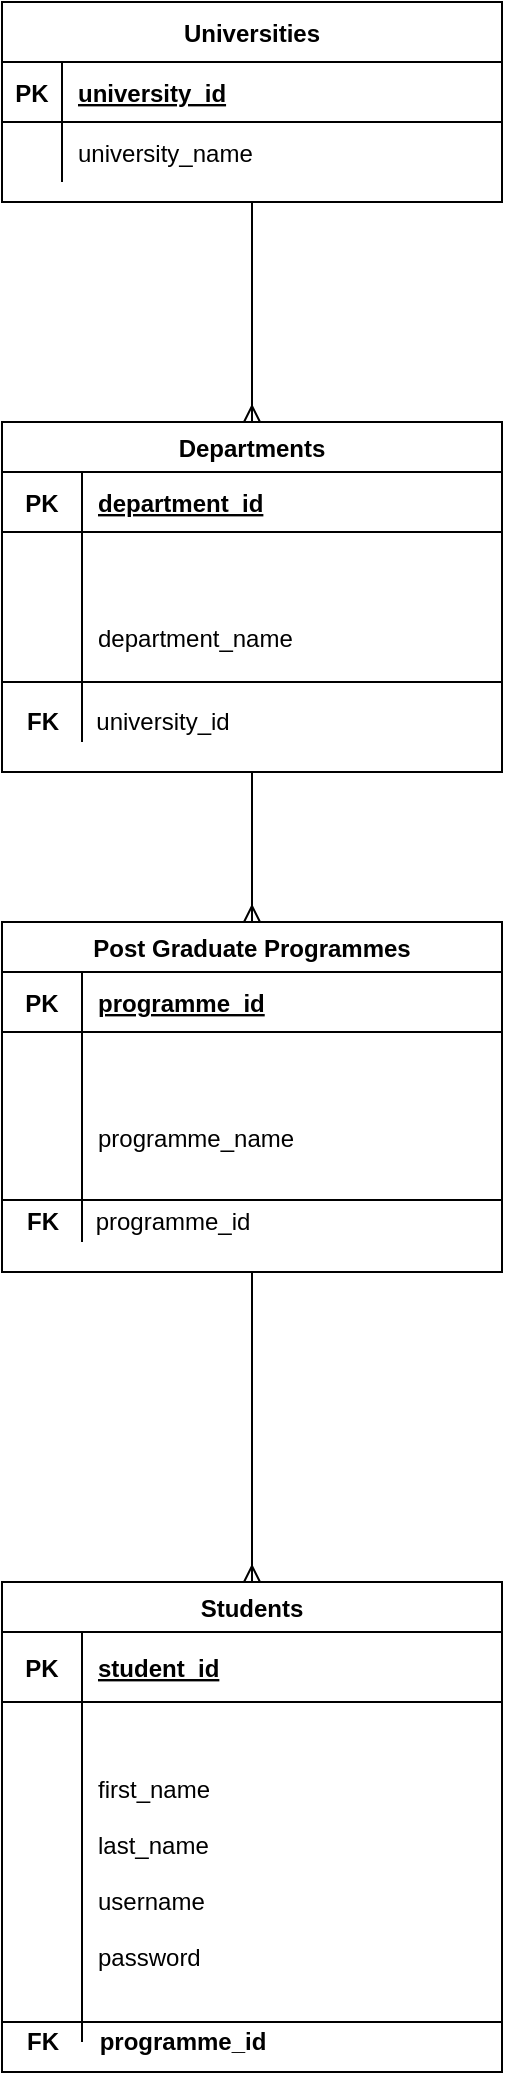 <mxfile version="13.10.9" type="github">
  <diagram id="R2lEEEUBdFMjLlhIrx00" name="Page-1">
    <mxGraphModel dx="868" dy="1550" grid="1" gridSize="10" guides="1" tooltips="1" connect="1" arrows="1" fold="1" page="1" pageScale="1" pageWidth="850" pageHeight="1100" math="0" shadow="0" extFonts="Permanent Marker^https://fonts.googleapis.com/css?family=Permanent+Marker">
      <root>
        <mxCell id="0" />
        <mxCell id="1" parent="0" />
        <mxCell id="wv9HqOi9szLo1IIF1QLG-2" style="edgeStyle=orthogonalEdgeStyle;rounded=0;orthogonalLoop=1;jettySize=auto;html=1;exitX=0.5;exitY=1;exitDx=0;exitDy=0;endArrow=ERmany;endFill=0;" edge="1" parent="1" source="C-vyLk0tnHw3VtMMgP7b-23">
          <mxGeometry relative="1" as="geometry">
            <mxPoint x="365" y="190" as="targetPoint" />
          </mxGeometry>
        </mxCell>
        <mxCell id="C-vyLk0tnHw3VtMMgP7b-23" value="Universities" style="shape=table;startSize=30;container=1;collapsible=1;childLayout=tableLayout;fixedRows=1;rowLines=0;fontStyle=1;align=center;resizeLast=1;" parent="1" vertex="1">
          <mxGeometry x="240" y="-20" width="250" height="100" as="geometry">
            <mxRectangle x="240" y="-20" width="90" height="30" as="alternateBounds" />
          </mxGeometry>
        </mxCell>
        <mxCell id="C-vyLk0tnHw3VtMMgP7b-24" value="" style="shape=partialRectangle;collapsible=0;dropTarget=0;pointerEvents=0;fillColor=none;points=[[0,0.5],[1,0.5]];portConstraint=eastwest;top=0;left=0;right=0;bottom=1;" parent="C-vyLk0tnHw3VtMMgP7b-23" vertex="1">
          <mxGeometry y="30" width="250" height="30" as="geometry" />
        </mxCell>
        <mxCell id="C-vyLk0tnHw3VtMMgP7b-25" value="PK" style="shape=partialRectangle;overflow=hidden;connectable=0;fillColor=none;top=0;left=0;bottom=0;right=0;fontStyle=1;" parent="C-vyLk0tnHw3VtMMgP7b-24" vertex="1">
          <mxGeometry width="30" height="30" as="geometry" />
        </mxCell>
        <mxCell id="C-vyLk0tnHw3VtMMgP7b-26" value="university_id" style="shape=partialRectangle;overflow=hidden;connectable=0;fillColor=none;top=0;left=0;bottom=0;right=0;align=left;spacingLeft=6;fontStyle=5;" parent="C-vyLk0tnHw3VtMMgP7b-24" vertex="1">
          <mxGeometry x="30" width="220" height="30" as="geometry" />
        </mxCell>
        <mxCell id="C-vyLk0tnHw3VtMMgP7b-27" value="" style="shape=partialRectangle;collapsible=0;dropTarget=0;pointerEvents=0;fillColor=none;points=[[0,0.5],[1,0.5]];portConstraint=eastwest;top=0;left=0;right=0;bottom=0;" parent="C-vyLk0tnHw3VtMMgP7b-23" vertex="1">
          <mxGeometry y="60" width="250" height="30" as="geometry" />
        </mxCell>
        <mxCell id="C-vyLk0tnHw3VtMMgP7b-28" value="" style="shape=partialRectangle;overflow=hidden;connectable=0;fillColor=none;top=0;left=0;bottom=0;right=0;" parent="C-vyLk0tnHw3VtMMgP7b-27" vertex="1">
          <mxGeometry width="30" height="30" as="geometry" />
        </mxCell>
        <mxCell id="C-vyLk0tnHw3VtMMgP7b-29" value="university_name" style="shape=partialRectangle;overflow=hidden;connectable=0;fillColor=none;top=0;left=0;bottom=0;right=0;align=left;spacingLeft=6;" parent="C-vyLk0tnHw3VtMMgP7b-27" vertex="1">
          <mxGeometry x="30" width="220" height="30" as="geometry" />
        </mxCell>
        <mxCell id="wv9HqOi9szLo1IIF1QLG-53" style="edgeStyle=orthogonalEdgeStyle;rounded=0;orthogonalLoop=1;jettySize=auto;html=1;exitX=0.5;exitY=1;exitDx=0;exitDy=0;entryX=0.5;entryY=0;entryDx=0;entryDy=0;endArrow=ERmany;endFill=0;" edge="1" parent="1" source="wv9HqOi9szLo1IIF1QLG-39" target="wv9HqOi9szLo1IIF1QLG-62">
          <mxGeometry relative="1" as="geometry">
            <mxPoint x="365" y="430" as="targetPoint" />
          </mxGeometry>
        </mxCell>
        <mxCell id="wv9HqOi9szLo1IIF1QLG-39" value="Departments" style="shape=table;startSize=25;container=1;collapsible=1;childLayout=tableLayout;fixedRows=1;rowLines=0;fontStyle=1;align=center;resizeLast=1;" vertex="1" parent="1">
          <mxGeometry x="240" y="190" width="250" height="175" as="geometry">
            <mxRectangle x="240" y="-20" width="90" height="30" as="alternateBounds" />
          </mxGeometry>
        </mxCell>
        <mxCell id="wv9HqOi9szLo1IIF1QLG-40" value="" style="shape=partialRectangle;collapsible=0;dropTarget=0;pointerEvents=0;fillColor=none;points=[[0,0.5],[1,0.5]];portConstraint=eastwest;top=0;left=0;right=0;bottom=1;" vertex="1" parent="wv9HqOi9szLo1IIF1QLG-39">
          <mxGeometry y="25" width="250" height="30" as="geometry" />
        </mxCell>
        <mxCell id="wv9HqOi9szLo1IIF1QLG-41" value="PK" style="shape=partialRectangle;overflow=hidden;connectable=0;fillColor=none;top=0;left=0;bottom=0;right=0;fontStyle=1;" vertex="1" parent="wv9HqOi9szLo1IIF1QLG-40">
          <mxGeometry width="40" height="30" as="geometry" />
        </mxCell>
        <mxCell id="wv9HqOi9szLo1IIF1QLG-42" value="department_id" style="shape=partialRectangle;overflow=hidden;connectable=0;fillColor=none;top=0;left=0;bottom=0;right=0;align=left;spacingLeft=6;fontStyle=5;" vertex="1" parent="wv9HqOi9szLo1IIF1QLG-40">
          <mxGeometry x="40" width="210" height="30" as="geometry" />
        </mxCell>
        <mxCell id="wv9HqOi9szLo1IIF1QLG-43" value="" style="shape=partialRectangle;collapsible=0;dropTarget=0;pointerEvents=0;fillColor=none;points=[[0,0.5],[1,0.5]];portConstraint=eastwest;top=0;left=0;right=0;bottom=0;" vertex="1" parent="wv9HqOi9szLo1IIF1QLG-39">
          <mxGeometry y="55" width="250" height="105" as="geometry" />
        </mxCell>
        <mxCell id="wv9HqOi9szLo1IIF1QLG-44" value="" style="shape=partialRectangle;overflow=hidden;connectable=0;fillColor=none;top=0;left=0;bottom=0;right=0;verticalAlign=bottom;" vertex="1" parent="wv9HqOi9szLo1IIF1QLG-43">
          <mxGeometry width="40" height="105" as="geometry" />
        </mxCell>
        <mxCell id="wv9HqOi9szLo1IIF1QLG-45" value="department_name" style="shape=partialRectangle;overflow=hidden;connectable=0;fillColor=none;top=0;left=0;bottom=0;right=0;align=left;spacingLeft=6;" vertex="1" parent="wv9HqOi9szLo1IIF1QLG-43">
          <mxGeometry x="40" width="210" height="105" as="geometry" />
        </mxCell>
        <mxCell id="wv9HqOi9szLo1IIF1QLG-55" value="" style="shape=partialRectangle;overflow=hidden;connectable=0;fillColor=none;top=0;left=0;bottom=0;right=0;" vertex="1" parent="1">
          <mxGeometry x="250" y="255" width="30" height="30" as="geometry" />
        </mxCell>
        <mxCell id="wv9HqOi9szLo1IIF1QLG-56" value="&lt;b&gt;FK&lt;/b&gt;" style="text;html=1;align=center;verticalAlign=middle;resizable=0;points=[];autosize=1;" vertex="1" parent="1">
          <mxGeometry x="245" y="330" width="30" height="20" as="geometry" />
        </mxCell>
        <mxCell id="wv9HqOi9szLo1IIF1QLG-57" value="" style="endArrow=none;html=1;rounded=0;" edge="1" parent="1">
          <mxGeometry relative="1" as="geometry">
            <mxPoint x="240" y="320" as="sourcePoint" />
            <mxPoint x="400" y="320" as="targetPoint" />
          </mxGeometry>
        </mxCell>
        <mxCell id="wv9HqOi9szLo1IIF1QLG-58" value="" style="resizable=0;html=1;align=right;verticalAlign=bottom;" connectable="0" vertex="1" parent="wv9HqOi9szLo1IIF1QLG-57">
          <mxGeometry x="1" relative="1" as="geometry" />
        </mxCell>
        <mxCell id="wv9HqOi9szLo1IIF1QLG-59" value="" style="endArrow=none;html=1;rounded=0;" edge="1" parent="1">
          <mxGeometry relative="1" as="geometry">
            <mxPoint x="330" y="320" as="sourcePoint" />
            <mxPoint x="490" y="320" as="targetPoint" />
          </mxGeometry>
        </mxCell>
        <mxCell id="wv9HqOi9szLo1IIF1QLG-60" value="" style="resizable=0;html=1;align=right;verticalAlign=bottom;" connectable="0" vertex="1" parent="wv9HqOi9szLo1IIF1QLG-59">
          <mxGeometry x="1" relative="1" as="geometry" />
        </mxCell>
        <mxCell id="wv9HqOi9szLo1IIF1QLG-61" value="university_id" style="text;html=1;align=center;verticalAlign=middle;resizable=0;points=[];autosize=1;" vertex="1" parent="1">
          <mxGeometry x="280" y="330" width="80" height="20" as="geometry" />
        </mxCell>
        <mxCell id="wv9HqOi9szLo1IIF1QLG-82" style="edgeStyle=orthogonalEdgeStyle;rounded=0;orthogonalLoop=1;jettySize=auto;html=1;exitX=0.5;exitY=1;exitDx=0;exitDy=0;entryX=0.5;entryY=0;entryDx=0;entryDy=0;endArrow=ERmany;endFill=0;" edge="1" parent="1" source="wv9HqOi9szLo1IIF1QLG-62" target="wv9HqOi9szLo1IIF1QLG-75">
          <mxGeometry relative="1" as="geometry" />
        </mxCell>
        <mxCell id="wv9HqOi9szLo1IIF1QLG-62" value="Post Graduate Programmes" style="shape=table;startSize=25;container=1;collapsible=1;childLayout=tableLayout;fixedRows=1;rowLines=0;fontStyle=1;align=center;resizeLast=1;" vertex="1" parent="1">
          <mxGeometry x="240" y="440" width="250" height="175" as="geometry">
            <mxRectangle x="240" y="-20" width="90" height="30" as="alternateBounds" />
          </mxGeometry>
        </mxCell>
        <mxCell id="wv9HqOi9szLo1IIF1QLG-63" value="" style="shape=partialRectangle;collapsible=0;dropTarget=0;pointerEvents=0;fillColor=none;points=[[0,0.5],[1,0.5]];portConstraint=eastwest;top=0;left=0;right=0;bottom=1;" vertex="1" parent="wv9HqOi9szLo1IIF1QLG-62">
          <mxGeometry y="25" width="250" height="30" as="geometry" />
        </mxCell>
        <mxCell id="wv9HqOi9szLo1IIF1QLG-64" value="PK" style="shape=partialRectangle;overflow=hidden;connectable=0;fillColor=none;top=0;left=0;bottom=0;right=0;fontStyle=1;" vertex="1" parent="wv9HqOi9szLo1IIF1QLG-63">
          <mxGeometry width="40" height="30" as="geometry" />
        </mxCell>
        <mxCell id="wv9HqOi9szLo1IIF1QLG-65" value="programme_id" style="shape=partialRectangle;overflow=hidden;connectable=0;fillColor=none;top=0;left=0;bottom=0;right=0;align=left;spacingLeft=6;fontStyle=5;" vertex="1" parent="wv9HqOi9szLo1IIF1QLG-63">
          <mxGeometry x="40" width="210" height="30" as="geometry" />
        </mxCell>
        <mxCell id="wv9HqOi9szLo1IIF1QLG-66" value="" style="shape=partialRectangle;collapsible=0;dropTarget=0;pointerEvents=0;fillColor=none;points=[[0,0.5],[1,0.5]];portConstraint=eastwest;top=0;left=0;right=0;bottom=0;" vertex="1" parent="wv9HqOi9szLo1IIF1QLG-62">
          <mxGeometry y="55" width="250" height="105" as="geometry" />
        </mxCell>
        <mxCell id="wv9HqOi9szLo1IIF1QLG-67" value="" style="shape=partialRectangle;overflow=hidden;connectable=0;fillColor=none;top=0;left=0;bottom=0;right=0;verticalAlign=bottom;" vertex="1" parent="wv9HqOi9szLo1IIF1QLG-66">
          <mxGeometry width="40" height="105" as="geometry" />
        </mxCell>
        <mxCell id="wv9HqOi9szLo1IIF1QLG-68" value="programme_name" style="shape=partialRectangle;overflow=hidden;connectable=0;fillColor=none;top=0;left=0;bottom=0;right=0;align=left;spacingLeft=6;" vertex="1" parent="wv9HqOi9szLo1IIF1QLG-66">
          <mxGeometry x="40" width="210" height="105" as="geometry" />
        </mxCell>
        <mxCell id="wv9HqOi9szLo1IIF1QLG-69" value="&lt;b&gt;FK&lt;/b&gt;" style="text;html=1;align=center;verticalAlign=middle;resizable=0;points=[];autosize=1;" vertex="1" parent="1">
          <mxGeometry x="245" y="580" width="30" height="20" as="geometry" />
        </mxCell>
        <mxCell id="wv9HqOi9szLo1IIF1QLG-70" value="&lt;span style=&quot;text-align: left&quot;&gt;programme&lt;/span&gt;_id" style="text;html=1;align=center;verticalAlign=middle;resizable=0;points=[];autosize=1;" vertex="1" parent="1">
          <mxGeometry x="280" y="580" width="90" height="20" as="geometry" />
        </mxCell>
        <mxCell id="wv9HqOi9szLo1IIF1QLG-71" value="" style="endArrow=none;html=1;rounded=0;" edge="1" parent="1">
          <mxGeometry relative="1" as="geometry">
            <mxPoint x="240" y="579" as="sourcePoint" />
            <mxPoint x="400" y="579" as="targetPoint" />
          </mxGeometry>
        </mxCell>
        <mxCell id="wv9HqOi9szLo1IIF1QLG-72" value="" style="resizable=0;html=1;align=right;verticalAlign=bottom;" connectable="0" vertex="1" parent="wv9HqOi9szLo1IIF1QLG-71">
          <mxGeometry x="1" relative="1" as="geometry" />
        </mxCell>
        <mxCell id="wv9HqOi9szLo1IIF1QLG-73" value="" style="endArrow=none;html=1;rounded=0;" edge="1" parent="1">
          <mxGeometry relative="1" as="geometry">
            <mxPoint x="330" y="579" as="sourcePoint" />
            <mxPoint x="490" y="579" as="targetPoint" />
          </mxGeometry>
        </mxCell>
        <mxCell id="wv9HqOi9szLo1IIF1QLG-74" value="" style="resizable=0;html=1;align=right;verticalAlign=bottom;" connectable="0" vertex="1" parent="wv9HqOi9szLo1IIF1QLG-73">
          <mxGeometry x="1" relative="1" as="geometry" />
        </mxCell>
        <mxCell id="wv9HqOi9szLo1IIF1QLG-75" value="Students" style="shape=table;startSize=25;container=1;collapsible=1;childLayout=tableLayout;fixedRows=1;rowLines=0;fontStyle=1;align=center;resizeLast=1;" vertex="1" parent="1">
          <mxGeometry x="240" y="770" width="250" height="245" as="geometry">
            <mxRectangle x="240" y="-20" width="90" height="30" as="alternateBounds" />
          </mxGeometry>
        </mxCell>
        <mxCell id="wv9HqOi9szLo1IIF1QLG-76" value="" style="shape=partialRectangle;collapsible=0;dropTarget=0;pointerEvents=0;fillColor=none;points=[[0,0.5],[1,0.5]];portConstraint=eastwest;top=0;left=0;right=0;bottom=1;" vertex="1" parent="wv9HqOi9szLo1IIF1QLG-75">
          <mxGeometry y="25" width="250" height="35" as="geometry" />
        </mxCell>
        <mxCell id="wv9HqOi9szLo1IIF1QLG-77" value="PK" style="shape=partialRectangle;overflow=hidden;connectable=0;fillColor=none;top=0;left=0;bottom=0;right=0;fontStyle=1;" vertex="1" parent="wv9HqOi9szLo1IIF1QLG-76">
          <mxGeometry width="40" height="35" as="geometry" />
        </mxCell>
        <mxCell id="wv9HqOi9szLo1IIF1QLG-78" value="student_id" style="shape=partialRectangle;overflow=hidden;connectable=0;fillColor=none;top=0;left=0;bottom=0;right=0;align=left;spacingLeft=6;fontStyle=5;" vertex="1" parent="wv9HqOi9szLo1IIF1QLG-76">
          <mxGeometry x="40" width="210" height="35" as="geometry" />
        </mxCell>
        <mxCell id="wv9HqOi9szLo1IIF1QLG-79" value="" style="shape=partialRectangle;collapsible=0;dropTarget=0;pointerEvents=0;fillColor=none;points=[[0,0.5],[1,0.5]];portConstraint=eastwest;top=0;left=0;right=0;bottom=0;" vertex="1" parent="wv9HqOi9szLo1IIF1QLG-75">
          <mxGeometry y="60" width="250" height="170" as="geometry" />
        </mxCell>
        <mxCell id="wv9HqOi9szLo1IIF1QLG-80" value="" style="shape=partialRectangle;overflow=hidden;connectable=0;fillColor=none;top=0;left=0;bottom=0;right=0;verticalAlign=bottom;" vertex="1" parent="wv9HqOi9szLo1IIF1QLG-79">
          <mxGeometry width="40" height="170" as="geometry" />
        </mxCell>
        <mxCell id="wv9HqOi9szLo1IIF1QLG-81" value="first_name&#xa;&#xa;last_name&#xa;&#xa;username&#xa;&#xa;password" style="shape=partialRectangle;overflow=hidden;connectable=0;fillColor=none;top=0;left=0;bottom=0;right=0;align=left;spacingLeft=6;" vertex="1" parent="wv9HqOi9szLo1IIF1QLG-79">
          <mxGeometry x="40" width="210" height="170" as="geometry" />
        </mxCell>
        <mxCell id="wv9HqOi9szLo1IIF1QLG-83" value="&lt;b&gt;FK&lt;/b&gt;" style="text;html=1;align=center;verticalAlign=middle;resizable=0;points=[];autosize=1;" vertex="1" parent="1">
          <mxGeometry x="245" y="990" width="30" height="20" as="geometry" />
        </mxCell>
        <mxCell id="wv9HqOi9szLo1IIF1QLG-84" value="" style="endArrow=none;html=1;rounded=0;" edge="1" parent="1">
          <mxGeometry relative="1" as="geometry">
            <mxPoint x="240" y="990" as="sourcePoint" />
            <mxPoint x="400" y="990" as="targetPoint" />
          </mxGeometry>
        </mxCell>
        <mxCell id="wv9HqOi9szLo1IIF1QLG-85" value="" style="resizable=0;html=1;align=right;verticalAlign=bottom;" connectable="0" vertex="1" parent="wv9HqOi9szLo1IIF1QLG-84">
          <mxGeometry x="1" relative="1" as="geometry" />
        </mxCell>
        <mxCell id="wv9HqOi9szLo1IIF1QLG-86" value="" style="endArrow=none;html=1;rounded=0;" edge="1" parent="1">
          <mxGeometry relative="1" as="geometry">
            <mxPoint x="330" y="990" as="sourcePoint" />
            <mxPoint x="490" y="990" as="targetPoint" />
          </mxGeometry>
        </mxCell>
        <mxCell id="wv9HqOi9szLo1IIF1QLG-87" value="" style="resizable=0;html=1;align=right;verticalAlign=bottom;" connectable="0" vertex="1" parent="wv9HqOi9szLo1IIF1QLG-86">
          <mxGeometry x="1" relative="1" as="geometry" />
        </mxCell>
        <mxCell id="wv9HqOi9szLo1IIF1QLG-88" value="&lt;b&gt;programme_id&lt;/b&gt;" style="text;html=1;align=center;verticalAlign=middle;resizable=0;points=[];autosize=1;" vertex="1" parent="1">
          <mxGeometry x="280" y="990" width="100" height="20" as="geometry" />
        </mxCell>
      </root>
    </mxGraphModel>
  </diagram>
</mxfile>
